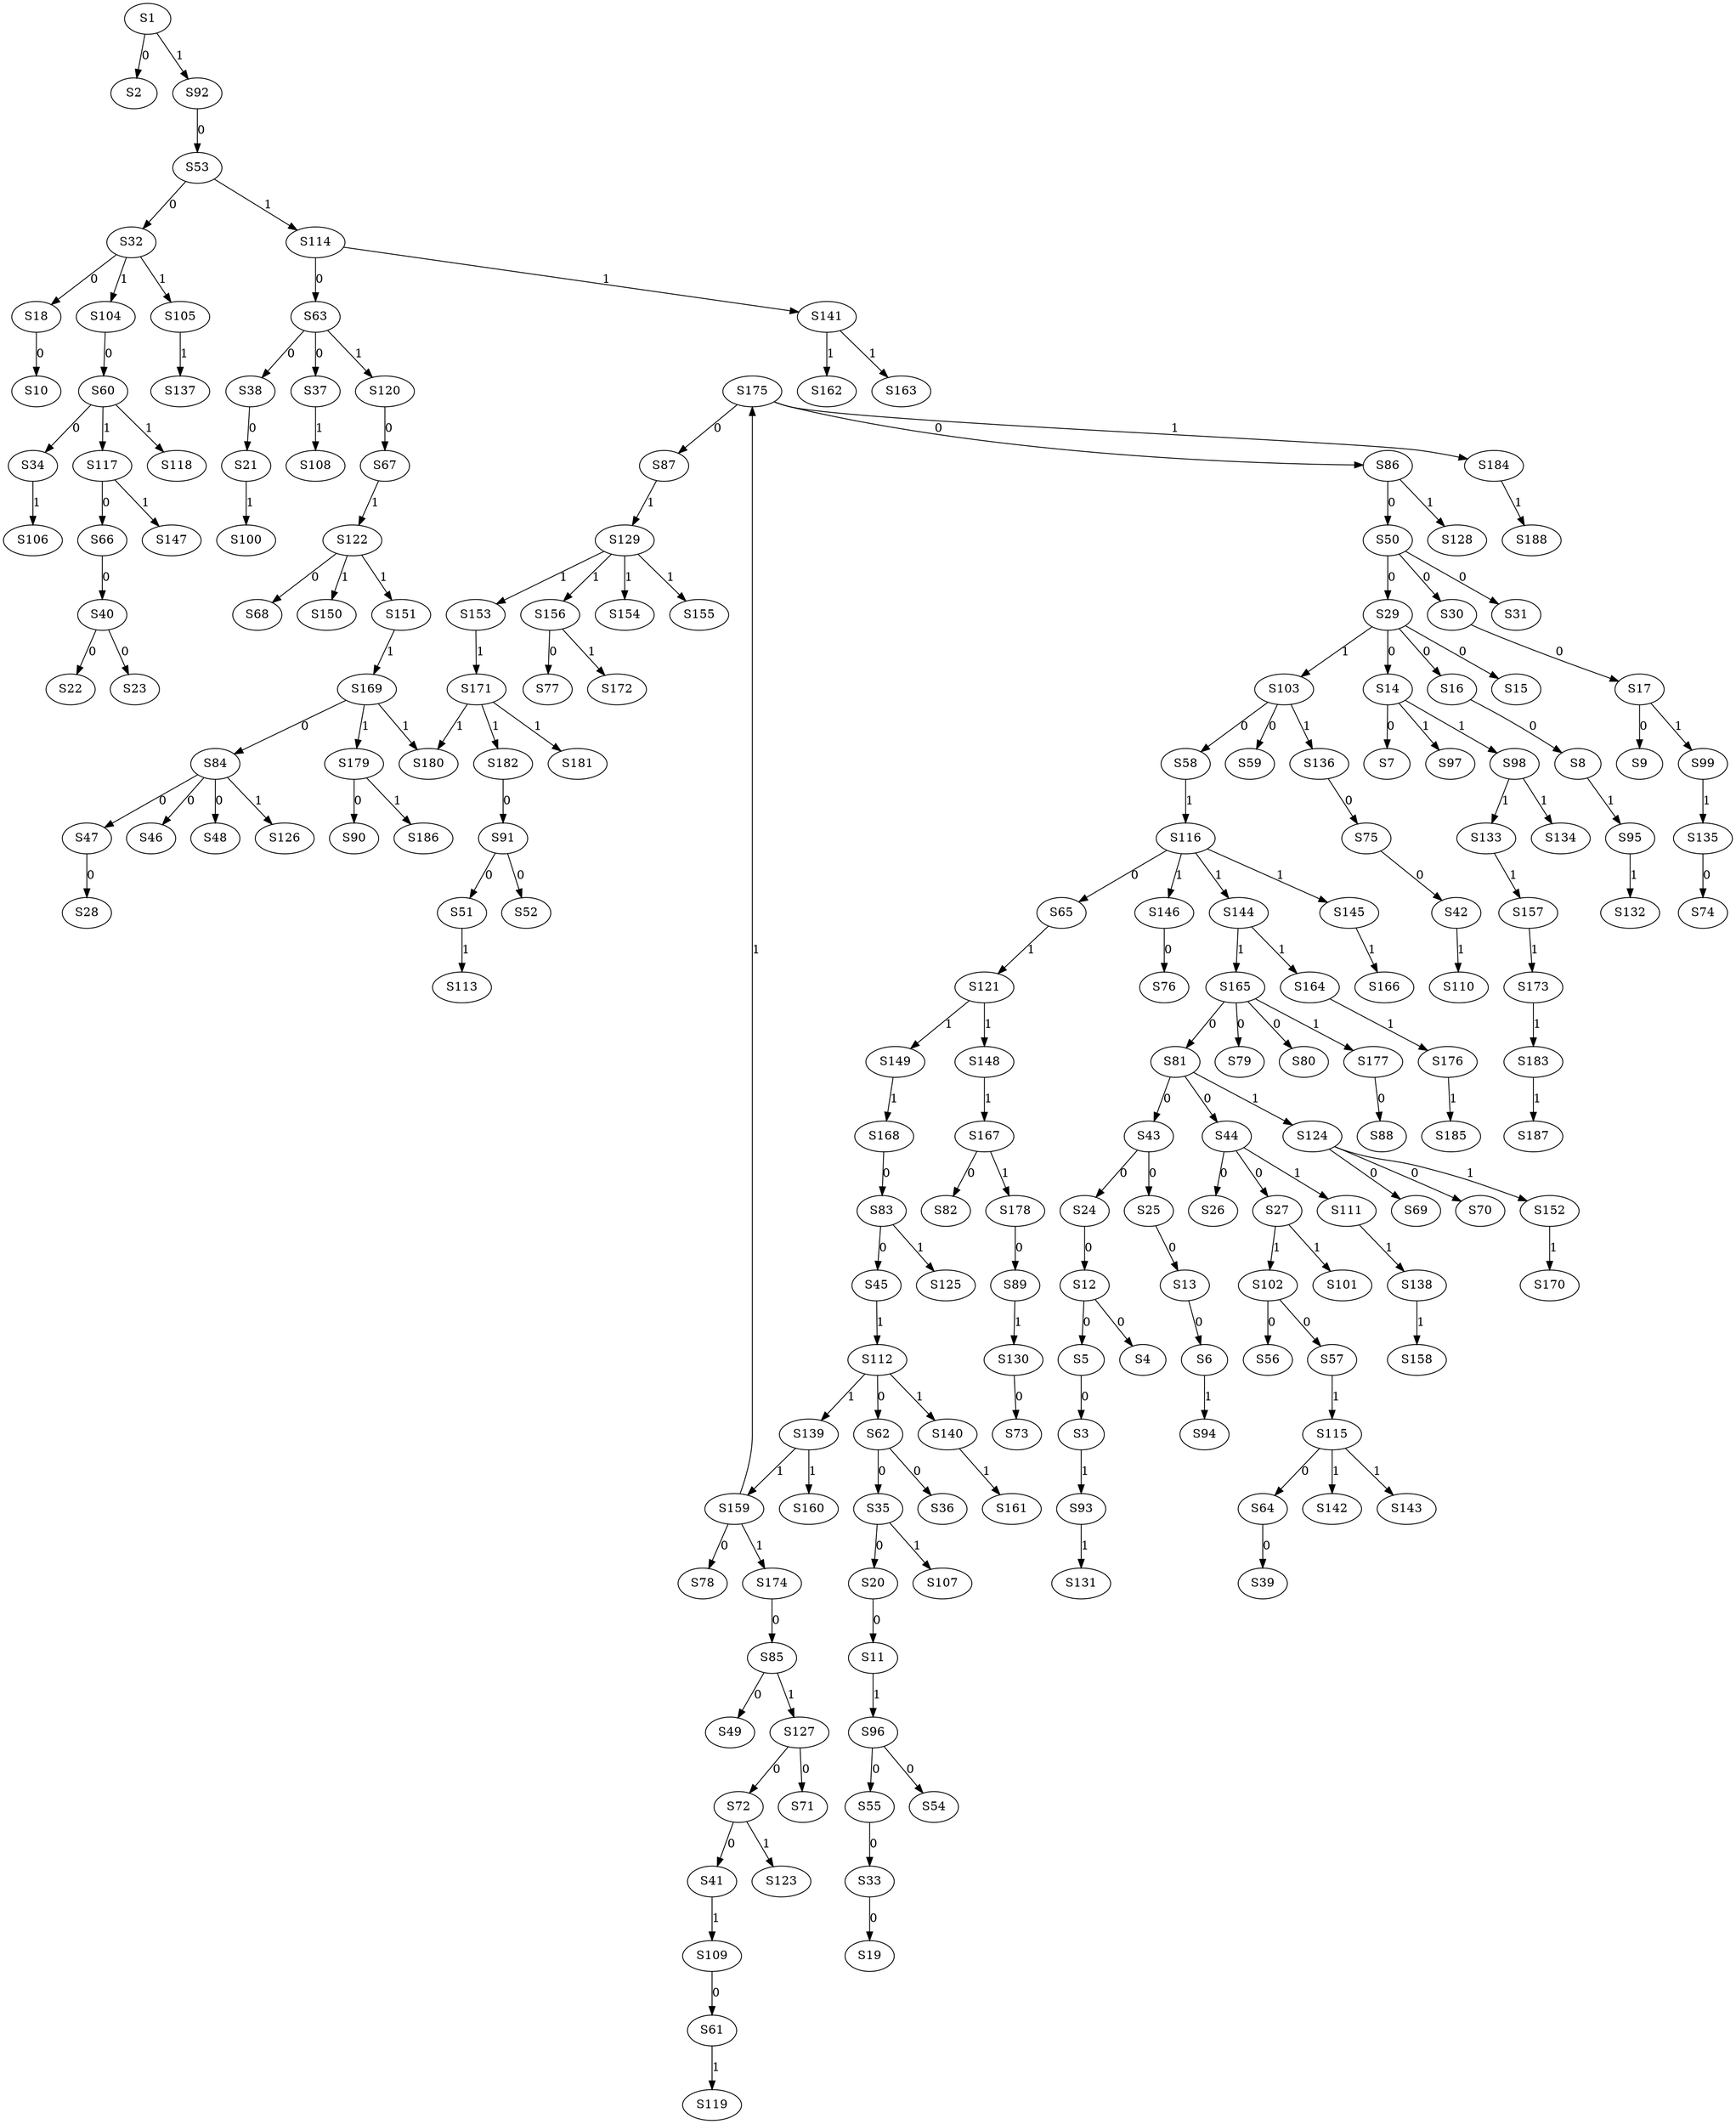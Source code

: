 strict digraph {
	S1 -> S2 [ label = 0 ];
	S5 -> S3 [ label = 0 ];
	S12 -> S4 [ label = 0 ];
	S12 -> S5 [ label = 0 ];
	S13 -> S6 [ label = 0 ];
	S14 -> S7 [ label = 0 ];
	S16 -> S8 [ label = 0 ];
	S17 -> S9 [ label = 0 ];
	S18 -> S10 [ label = 0 ];
	S20 -> S11 [ label = 0 ];
	S24 -> S12 [ label = 0 ];
	S25 -> S13 [ label = 0 ];
	S29 -> S14 [ label = 0 ];
	S29 -> S15 [ label = 0 ];
	S29 -> S16 [ label = 0 ];
	S30 -> S17 [ label = 0 ];
	S32 -> S18 [ label = 0 ];
	S33 -> S19 [ label = 0 ];
	S35 -> S20 [ label = 0 ];
	S38 -> S21 [ label = 0 ];
	S40 -> S22 [ label = 0 ];
	S40 -> S23 [ label = 0 ];
	S43 -> S24 [ label = 0 ];
	S43 -> S25 [ label = 0 ];
	S44 -> S26 [ label = 0 ];
	S44 -> S27 [ label = 0 ];
	S47 -> S28 [ label = 0 ];
	S50 -> S29 [ label = 0 ];
	S50 -> S30 [ label = 0 ];
	S50 -> S31 [ label = 0 ];
	S53 -> S32 [ label = 0 ];
	S55 -> S33 [ label = 0 ];
	S60 -> S34 [ label = 0 ];
	S62 -> S35 [ label = 0 ];
	S62 -> S36 [ label = 0 ];
	S63 -> S37 [ label = 0 ];
	S63 -> S38 [ label = 0 ];
	S64 -> S39 [ label = 0 ];
	S66 -> S40 [ label = 0 ];
	S72 -> S41 [ label = 0 ];
	S75 -> S42 [ label = 0 ];
	S81 -> S43 [ label = 0 ];
	S81 -> S44 [ label = 0 ];
	S83 -> S45 [ label = 0 ];
	S84 -> S46 [ label = 0 ];
	S84 -> S47 [ label = 0 ];
	S84 -> S48 [ label = 0 ];
	S85 -> S49 [ label = 0 ];
	S86 -> S50 [ label = 0 ];
	S91 -> S51 [ label = 0 ];
	S91 -> S52 [ label = 0 ];
	S92 -> S53 [ label = 0 ];
	S96 -> S54 [ label = 0 ];
	S96 -> S55 [ label = 0 ];
	S102 -> S56 [ label = 0 ];
	S102 -> S57 [ label = 0 ];
	S103 -> S58 [ label = 0 ];
	S103 -> S59 [ label = 0 ];
	S104 -> S60 [ label = 0 ];
	S109 -> S61 [ label = 0 ];
	S112 -> S62 [ label = 0 ];
	S114 -> S63 [ label = 0 ];
	S115 -> S64 [ label = 0 ];
	S116 -> S65 [ label = 0 ];
	S117 -> S66 [ label = 0 ];
	S120 -> S67 [ label = 0 ];
	S122 -> S68 [ label = 0 ];
	S124 -> S69 [ label = 0 ];
	S124 -> S70 [ label = 0 ];
	S127 -> S71 [ label = 0 ];
	S127 -> S72 [ label = 0 ];
	S130 -> S73 [ label = 0 ];
	S135 -> S74 [ label = 0 ];
	S136 -> S75 [ label = 0 ];
	S146 -> S76 [ label = 0 ];
	S156 -> S77 [ label = 0 ];
	S159 -> S78 [ label = 0 ];
	S165 -> S79 [ label = 0 ];
	S165 -> S80 [ label = 0 ];
	S165 -> S81 [ label = 0 ];
	S167 -> S82 [ label = 0 ];
	S168 -> S83 [ label = 0 ];
	S169 -> S84 [ label = 0 ];
	S174 -> S85 [ label = 0 ];
	S175 -> S86 [ label = 0 ];
	S175 -> S87 [ label = 0 ];
	S177 -> S88 [ label = 0 ];
	S178 -> S89 [ label = 0 ];
	S179 -> S90 [ label = 0 ];
	S182 -> S91 [ label = 0 ];
	S1 -> S92 [ label = 1 ];
	S3 -> S93 [ label = 1 ];
	S6 -> S94 [ label = 1 ];
	S8 -> S95 [ label = 1 ];
	S11 -> S96 [ label = 1 ];
	S14 -> S97 [ label = 1 ];
	S14 -> S98 [ label = 1 ];
	S17 -> S99 [ label = 1 ];
	S21 -> S100 [ label = 1 ];
	S27 -> S101 [ label = 1 ];
	S27 -> S102 [ label = 1 ];
	S29 -> S103 [ label = 1 ];
	S32 -> S104 [ label = 1 ];
	S32 -> S105 [ label = 1 ];
	S34 -> S106 [ label = 1 ];
	S35 -> S107 [ label = 1 ];
	S37 -> S108 [ label = 1 ];
	S41 -> S109 [ label = 1 ];
	S42 -> S110 [ label = 1 ];
	S44 -> S111 [ label = 1 ];
	S45 -> S112 [ label = 1 ];
	S51 -> S113 [ label = 1 ];
	S53 -> S114 [ label = 1 ];
	S57 -> S115 [ label = 1 ];
	S58 -> S116 [ label = 1 ];
	S60 -> S117 [ label = 1 ];
	S60 -> S118 [ label = 1 ];
	S61 -> S119 [ label = 1 ];
	S63 -> S120 [ label = 1 ];
	S65 -> S121 [ label = 1 ];
	S67 -> S122 [ label = 1 ];
	S72 -> S123 [ label = 1 ];
	S81 -> S124 [ label = 1 ];
	S83 -> S125 [ label = 1 ];
	S84 -> S126 [ label = 1 ];
	S85 -> S127 [ label = 1 ];
	S86 -> S128 [ label = 1 ];
	S87 -> S129 [ label = 1 ];
	S89 -> S130 [ label = 1 ];
	S93 -> S131 [ label = 1 ];
	S95 -> S132 [ label = 1 ];
	S98 -> S133 [ label = 1 ];
	S98 -> S134 [ label = 1 ];
	S99 -> S135 [ label = 1 ];
	S103 -> S136 [ label = 1 ];
	S105 -> S137 [ label = 1 ];
	S111 -> S138 [ label = 1 ];
	S112 -> S139 [ label = 1 ];
	S112 -> S140 [ label = 1 ];
	S114 -> S141 [ label = 1 ];
	S115 -> S142 [ label = 1 ];
	S115 -> S143 [ label = 1 ];
	S116 -> S144 [ label = 1 ];
	S116 -> S145 [ label = 1 ];
	S116 -> S146 [ label = 1 ];
	S117 -> S147 [ label = 1 ];
	S121 -> S148 [ label = 1 ];
	S121 -> S149 [ label = 1 ];
	S122 -> S150 [ label = 1 ];
	S122 -> S151 [ label = 1 ];
	S124 -> S152 [ label = 1 ];
	S129 -> S153 [ label = 1 ];
	S129 -> S154 [ label = 1 ];
	S129 -> S155 [ label = 1 ];
	S129 -> S156 [ label = 1 ];
	S133 -> S157 [ label = 1 ];
	S138 -> S158 [ label = 1 ];
	S139 -> S159 [ label = 1 ];
	S139 -> S160 [ label = 1 ];
	S140 -> S161 [ label = 1 ];
	S141 -> S162 [ label = 1 ];
	S141 -> S163 [ label = 1 ];
	S144 -> S164 [ label = 1 ];
	S144 -> S165 [ label = 1 ];
	S145 -> S166 [ label = 1 ];
	S148 -> S167 [ label = 1 ];
	S149 -> S168 [ label = 1 ];
	S151 -> S169 [ label = 1 ];
	S152 -> S170 [ label = 1 ];
	S153 -> S171 [ label = 1 ];
	S156 -> S172 [ label = 1 ];
	S157 -> S173 [ label = 1 ];
	S159 -> S174 [ label = 1 ];
	S159 -> S175 [ label = 1 ];
	S164 -> S176 [ label = 1 ];
	S165 -> S177 [ label = 1 ];
	S167 -> S178 [ label = 1 ];
	S169 -> S179 [ label = 1 ];
	S169 -> S180 [ label = 1 ];
	S171 -> S181 [ label = 1 ];
	S171 -> S182 [ label = 1 ];
	S173 -> S183 [ label = 1 ];
	S175 -> S184 [ label = 1 ];
	S176 -> S185 [ label = 1 ];
	S179 -> S186 [ label = 1 ];
	S183 -> S187 [ label = 1 ];
	S184 -> S188 [ label = 1 ];
	S171 -> S180 [ label = 1 ];
}